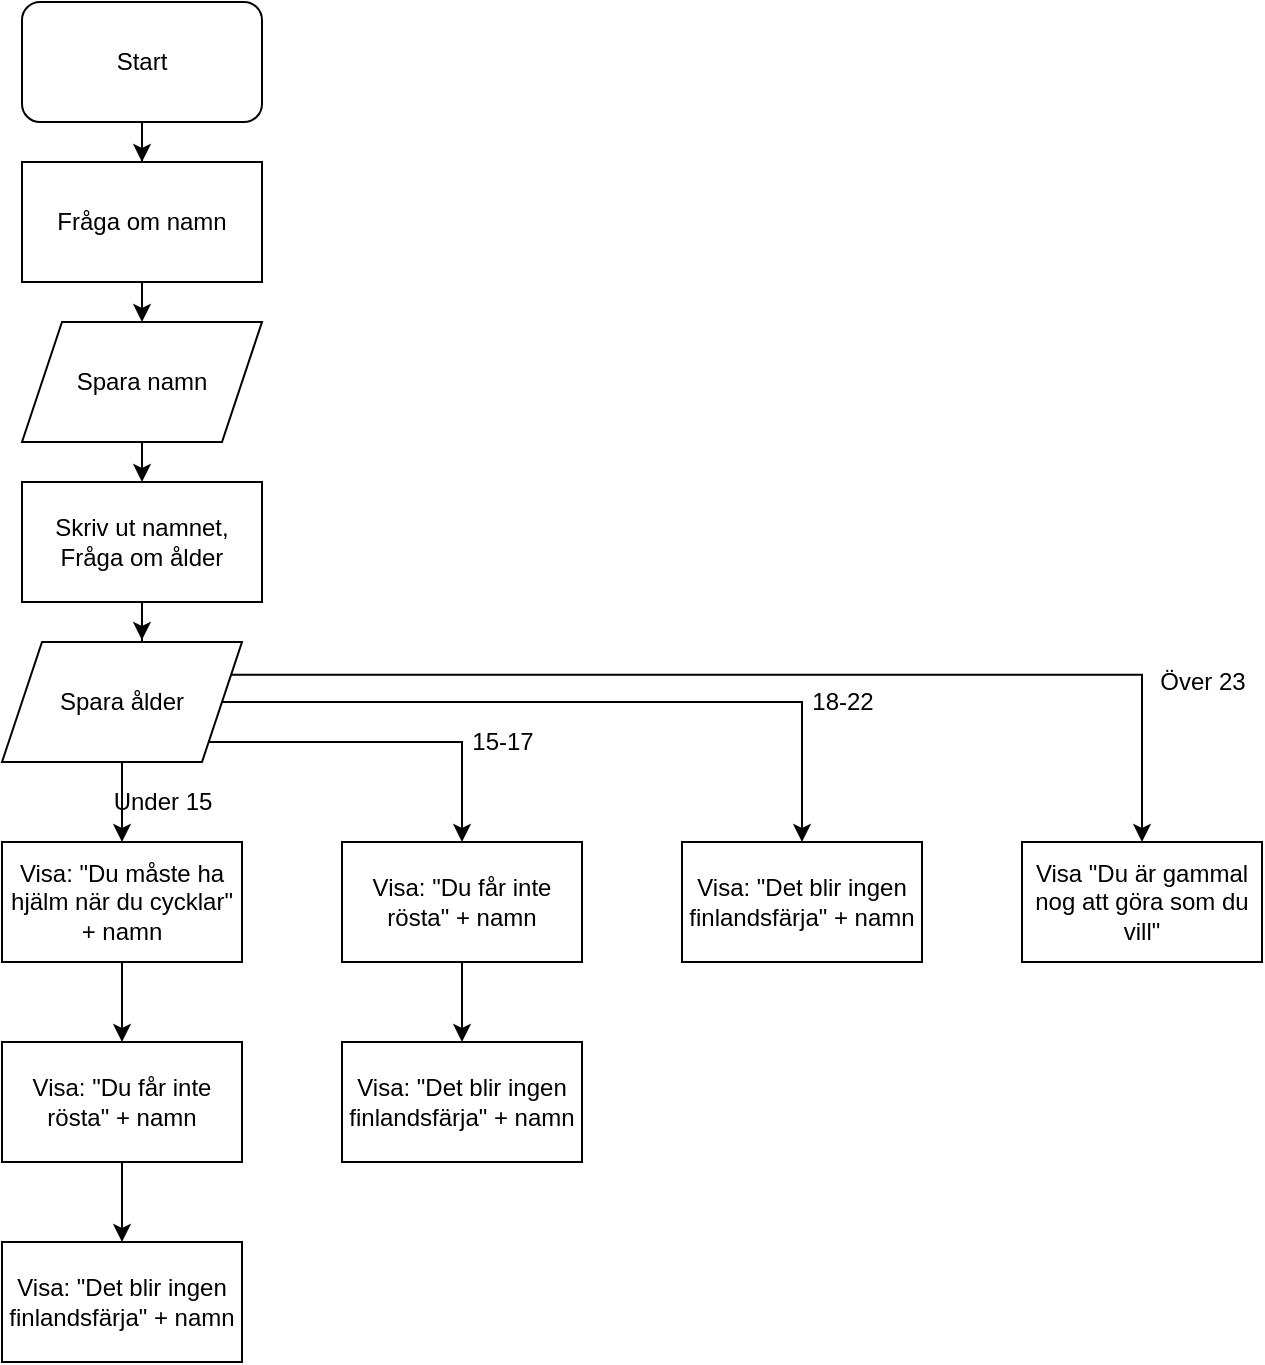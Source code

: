 <mxfile version="15.4.2" type="device"><diagram id="XBkqegzC4s2WgrWjCGBu" name="Page-1"><mxGraphModel dx="1422" dy="804" grid="1" gridSize="10" guides="1" tooltips="1" connect="1" arrows="1" fold="1" page="1" pageScale="1" pageWidth="850" pageHeight="1100" math="0" shadow="0"><root><mxCell id="0"/><mxCell id="1" parent="0"/><mxCell id="ltMQAe-7qdNVJN32r2tQ-9" style="edgeStyle=orthogonalEdgeStyle;rounded=0;orthogonalLoop=1;jettySize=auto;html=1;exitX=0.5;exitY=1;exitDx=0;exitDy=0;entryX=0.5;entryY=0;entryDx=0;entryDy=0;" edge="1" parent="1" source="ltMQAe-7qdNVJN32r2tQ-2" target="ltMQAe-7qdNVJN32r2tQ-8"><mxGeometry relative="1" as="geometry"/></mxCell><mxCell id="ltMQAe-7qdNVJN32r2tQ-2" value="Fråga om namn" style="rounded=0;whiteSpace=wrap;html=1;" vertex="1" parent="1"><mxGeometry x="90" y="120" width="120" height="60" as="geometry"/></mxCell><mxCell id="ltMQAe-7qdNVJN32r2tQ-5" style="edgeStyle=orthogonalEdgeStyle;rounded=0;orthogonalLoop=1;jettySize=auto;html=1;exitX=0.5;exitY=1;exitDx=0;exitDy=0;" edge="1" parent="1" source="ltMQAe-7qdNVJN32r2tQ-4" target="ltMQAe-7qdNVJN32r2tQ-2"><mxGeometry relative="1" as="geometry"/></mxCell><mxCell id="ltMQAe-7qdNVJN32r2tQ-4" value="Start" style="rounded=1;whiteSpace=wrap;html=1;" vertex="1" parent="1"><mxGeometry x="90" y="40" width="120" height="60" as="geometry"/></mxCell><mxCell id="ltMQAe-7qdNVJN32r2tQ-12" style="edgeStyle=orthogonalEdgeStyle;rounded=0;orthogonalLoop=1;jettySize=auto;html=1;entryX=0.583;entryY=-0.017;entryDx=0;entryDy=0;entryPerimeter=0;" edge="1" parent="1" source="ltMQAe-7qdNVJN32r2tQ-6" target="ltMQAe-7qdNVJN32r2tQ-11"><mxGeometry relative="1" as="geometry"/></mxCell><mxCell id="ltMQAe-7qdNVJN32r2tQ-6" value="Skriv ut namnet,&lt;br&gt;Fråga om ålder" style="rounded=0;whiteSpace=wrap;html=1;" vertex="1" parent="1"><mxGeometry x="90" y="280" width="120" height="60" as="geometry"/></mxCell><mxCell id="ltMQAe-7qdNVJN32r2tQ-10" style="edgeStyle=orthogonalEdgeStyle;rounded=0;orthogonalLoop=1;jettySize=auto;html=1;exitX=0.5;exitY=1;exitDx=0;exitDy=0;entryX=0.5;entryY=0;entryDx=0;entryDy=0;" edge="1" parent="1" source="ltMQAe-7qdNVJN32r2tQ-8" target="ltMQAe-7qdNVJN32r2tQ-6"><mxGeometry relative="1" as="geometry"/></mxCell><mxCell id="ltMQAe-7qdNVJN32r2tQ-8" value="Spara namn" style="shape=parallelogram;perimeter=parallelogramPerimeter;whiteSpace=wrap;html=1;fixedSize=1;" vertex="1" parent="1"><mxGeometry x="90" y="200" width="120" height="60" as="geometry"/></mxCell><mxCell id="ltMQAe-7qdNVJN32r2tQ-14" style="edgeStyle=orthogonalEdgeStyle;rounded=0;orthogonalLoop=1;jettySize=auto;html=1;exitX=0.5;exitY=1;exitDx=0;exitDy=0;entryX=0.5;entryY=0;entryDx=0;entryDy=0;" edge="1" parent="1" source="ltMQAe-7qdNVJN32r2tQ-11" target="ltMQAe-7qdNVJN32r2tQ-13"><mxGeometry relative="1" as="geometry"/></mxCell><mxCell id="ltMQAe-7qdNVJN32r2tQ-17" style="edgeStyle=orthogonalEdgeStyle;rounded=0;orthogonalLoop=1;jettySize=auto;html=1;" edge="1" parent="1" source="ltMQAe-7qdNVJN32r2tQ-11" target="ltMQAe-7qdNVJN32r2tQ-16"><mxGeometry relative="1" as="geometry"><mxPoint x="350" y="390" as="sourcePoint"/><Array as="points"><mxPoint x="310" y="410"/></Array></mxGeometry></mxCell><mxCell id="ltMQAe-7qdNVJN32r2tQ-20" style="edgeStyle=orthogonalEdgeStyle;rounded=0;orthogonalLoop=1;jettySize=auto;html=1;exitX=1;exitY=0.5;exitDx=0;exitDy=0;" edge="1" parent="1" source="ltMQAe-7qdNVJN32r2tQ-11" target="ltMQAe-7qdNVJN32r2tQ-19"><mxGeometry relative="1" as="geometry"><Array as="points"><mxPoint x="480" y="390"/></Array></mxGeometry></mxCell><mxCell id="ltMQAe-7qdNVJN32r2tQ-29" style="edgeStyle=orthogonalEdgeStyle;rounded=0;orthogonalLoop=1;jettySize=auto;html=1;exitX=1;exitY=0.25;exitDx=0;exitDy=0;" edge="1" parent="1" source="ltMQAe-7qdNVJN32r2tQ-11" target="ltMQAe-7qdNVJN32r2tQ-28"><mxGeometry relative="1" as="geometry"/></mxCell><mxCell id="ltMQAe-7qdNVJN32r2tQ-11" value="Spara ålder" style="shape=parallelogram;perimeter=parallelogramPerimeter;whiteSpace=wrap;html=1;fixedSize=1;" vertex="1" parent="1"><mxGeometry x="80" y="360" width="120" height="60" as="geometry"/></mxCell><mxCell id="ltMQAe-7qdNVJN32r2tQ-23" style="edgeStyle=orthogonalEdgeStyle;rounded=0;orthogonalLoop=1;jettySize=auto;html=1;exitX=0.5;exitY=1;exitDx=0;exitDy=0;entryX=0.5;entryY=0;entryDx=0;entryDy=0;" edge="1" parent="1" source="ltMQAe-7qdNVJN32r2tQ-13" target="ltMQAe-7qdNVJN32r2tQ-22"><mxGeometry relative="1" as="geometry"/></mxCell><mxCell id="ltMQAe-7qdNVJN32r2tQ-13" value="Visa: &quot;Du måste ha hjälm när du cycklar&quot; + namn" style="rounded=0;whiteSpace=wrap;html=1;" vertex="1" parent="1"><mxGeometry x="80" y="460" width="120" height="60" as="geometry"/></mxCell><mxCell id="ltMQAe-7qdNVJN32r2tQ-15" value="Under 15" style="text;html=1;align=center;verticalAlign=middle;resizable=0;points=[];autosize=1;strokeColor=none;fillColor=none;" vertex="1" parent="1"><mxGeometry x="130" y="430" width="60" height="20" as="geometry"/></mxCell><mxCell id="ltMQAe-7qdNVJN32r2tQ-27" style="edgeStyle=orthogonalEdgeStyle;rounded=0;orthogonalLoop=1;jettySize=auto;html=1;exitX=0.5;exitY=1;exitDx=0;exitDy=0;entryX=0.5;entryY=0;entryDx=0;entryDy=0;" edge="1" parent="1" source="ltMQAe-7qdNVJN32r2tQ-16" target="ltMQAe-7qdNVJN32r2tQ-26"><mxGeometry relative="1" as="geometry"/></mxCell><mxCell id="ltMQAe-7qdNVJN32r2tQ-16" value="Visa: &quot;Du får inte rösta&quot; + namn" style="rounded=0;whiteSpace=wrap;html=1;" vertex="1" parent="1"><mxGeometry x="250" y="460" width="120" height="60" as="geometry"/></mxCell><mxCell id="ltMQAe-7qdNVJN32r2tQ-18" value="15-17" style="text;html=1;align=center;verticalAlign=middle;resizable=0;points=[];autosize=1;strokeColor=none;fillColor=none;" vertex="1" parent="1"><mxGeometry x="305" y="400" width="50" height="20" as="geometry"/></mxCell><mxCell id="ltMQAe-7qdNVJN32r2tQ-19" value="Visa: &quot;Det blir ingen finlandsfärja&quot; + namn" style="rounded=0;whiteSpace=wrap;html=1;" vertex="1" parent="1"><mxGeometry x="420" y="460" width="120" height="60" as="geometry"/></mxCell><mxCell id="ltMQAe-7qdNVJN32r2tQ-21" value="18-22" style="text;html=1;align=center;verticalAlign=middle;resizable=0;points=[];autosize=1;strokeColor=none;fillColor=none;" vertex="1" parent="1"><mxGeometry x="475" y="380" width="50" height="20" as="geometry"/></mxCell><mxCell id="ltMQAe-7qdNVJN32r2tQ-25" style="edgeStyle=orthogonalEdgeStyle;rounded=0;orthogonalLoop=1;jettySize=auto;html=1;exitX=0.5;exitY=1;exitDx=0;exitDy=0;entryX=0.5;entryY=0;entryDx=0;entryDy=0;" edge="1" parent="1" source="ltMQAe-7qdNVJN32r2tQ-22" target="ltMQAe-7qdNVJN32r2tQ-24"><mxGeometry relative="1" as="geometry"/></mxCell><mxCell id="ltMQAe-7qdNVJN32r2tQ-22" value="Visa: &quot;Du får inte rösta&quot; + namn" style="rounded=0;whiteSpace=wrap;html=1;" vertex="1" parent="1"><mxGeometry x="80" y="560" width="120" height="60" as="geometry"/></mxCell><mxCell id="ltMQAe-7qdNVJN32r2tQ-24" value="Visa: &quot;Det blir ingen finlandsfärja&quot; + namn" style="rounded=0;whiteSpace=wrap;html=1;" vertex="1" parent="1"><mxGeometry x="80" y="660" width="120" height="60" as="geometry"/></mxCell><mxCell id="ltMQAe-7qdNVJN32r2tQ-26" value="Visa: &quot;Det blir ingen finlandsfärja&quot; + namn" style="rounded=0;whiteSpace=wrap;html=1;" vertex="1" parent="1"><mxGeometry x="250" y="560" width="120" height="60" as="geometry"/></mxCell><mxCell id="ltMQAe-7qdNVJN32r2tQ-28" value="Visa &quot;Du är gammal nog att göra som du vill&quot;" style="rounded=0;whiteSpace=wrap;html=1;" vertex="1" parent="1"><mxGeometry x="590" y="460" width="120" height="60" as="geometry"/></mxCell><mxCell id="ltMQAe-7qdNVJN32r2tQ-30" value="Över 23" style="text;html=1;align=center;verticalAlign=middle;resizable=0;points=[];autosize=1;strokeColor=none;fillColor=none;" vertex="1" parent="1"><mxGeometry x="650" y="370" width="60" height="20" as="geometry"/></mxCell></root></mxGraphModel></diagram></mxfile>